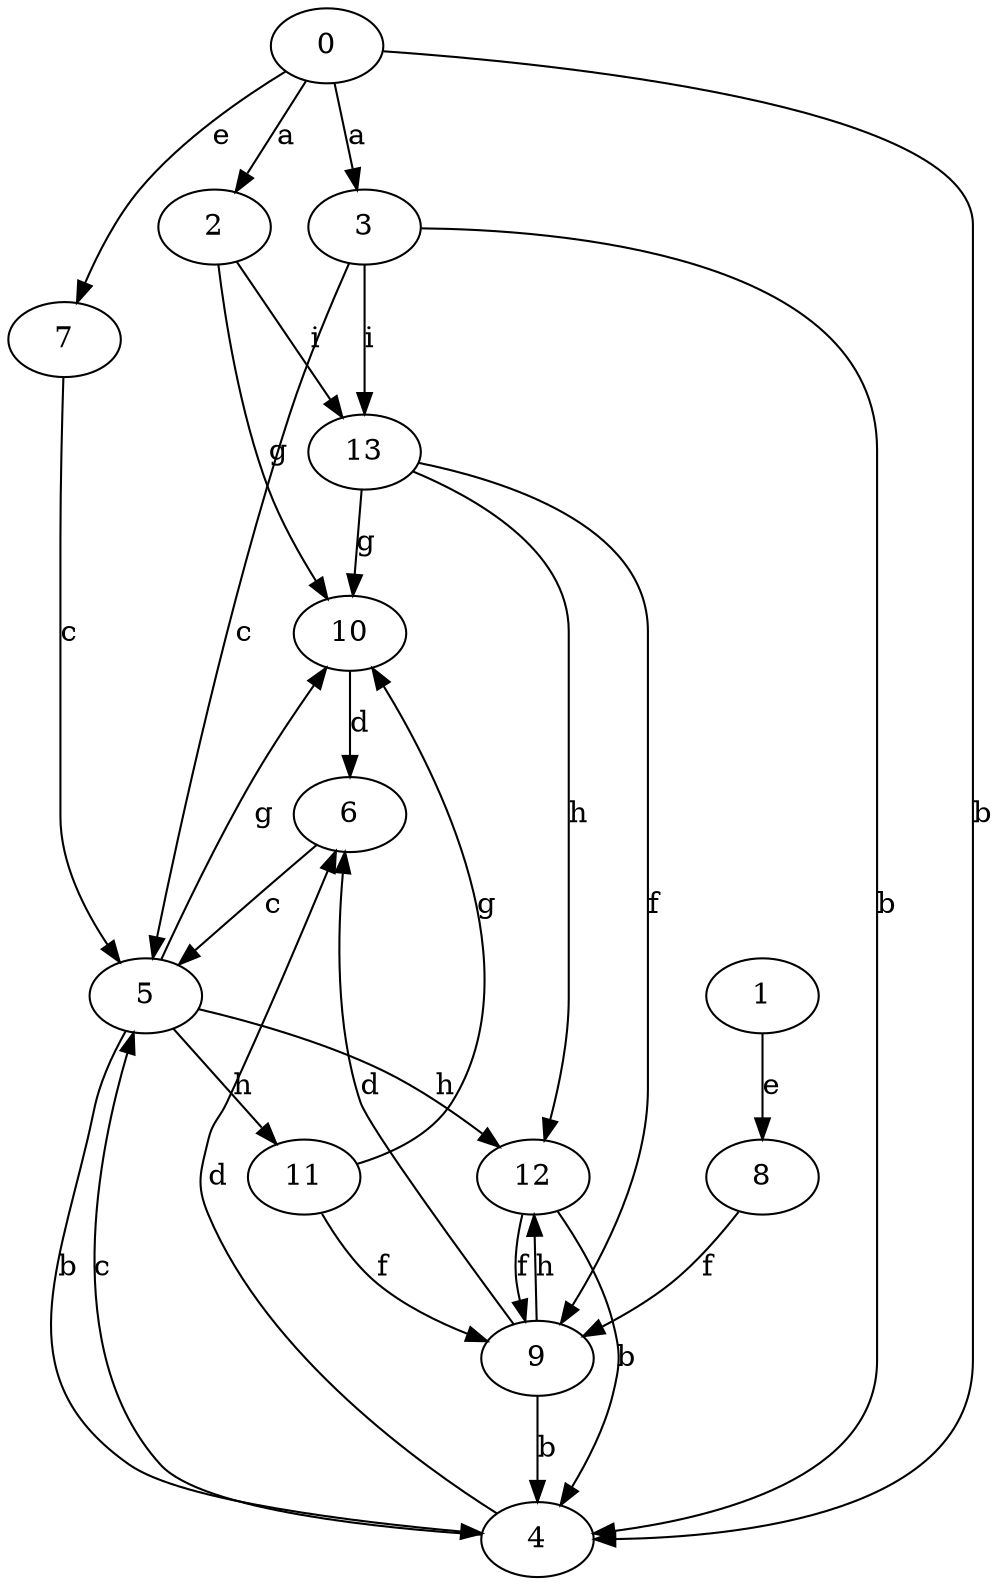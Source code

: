 strict digraph  {
2;
3;
4;
5;
6;
0;
7;
8;
9;
10;
1;
11;
12;
13;
2 -> 10  [label=g];
2 -> 13  [label=i];
3 -> 4  [label=b];
3 -> 5  [label=c];
3 -> 13  [label=i];
4 -> 5  [label=c];
4 -> 6  [label=d];
5 -> 4  [label=b];
5 -> 10  [label=g];
5 -> 11  [label=h];
5 -> 12  [label=h];
6 -> 5  [label=c];
0 -> 2  [label=a];
0 -> 3  [label=a];
0 -> 4  [label=b];
0 -> 7  [label=e];
7 -> 5  [label=c];
8 -> 9  [label=f];
9 -> 4  [label=b];
9 -> 6  [label=d];
9 -> 12  [label=h];
10 -> 6  [label=d];
1 -> 8  [label=e];
11 -> 9  [label=f];
11 -> 10  [label=g];
12 -> 4  [label=b];
12 -> 9  [label=f];
13 -> 9  [label=f];
13 -> 10  [label=g];
13 -> 12  [label=h];
}
